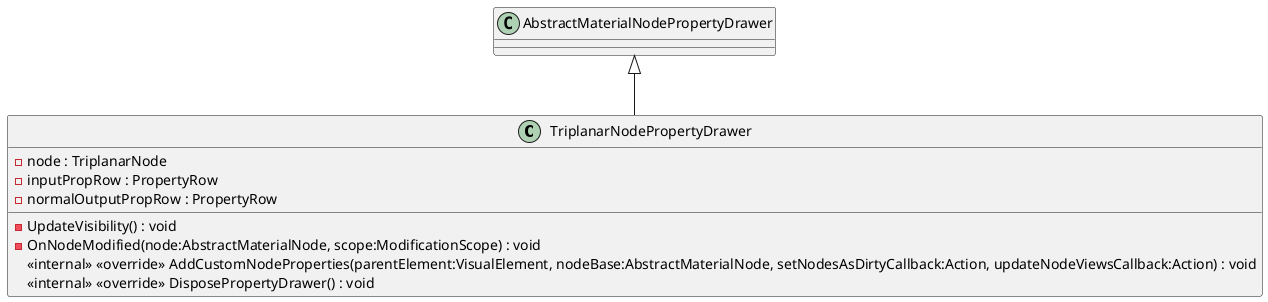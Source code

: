 @startuml
class TriplanarNodePropertyDrawer {
    - node : TriplanarNode
    - inputPropRow : PropertyRow
    - normalOutputPropRow : PropertyRow
    - UpdateVisibility() : void
    - OnNodeModified(node:AbstractMaterialNode, scope:ModificationScope) : void
    <<internal>> <<override>> AddCustomNodeProperties(parentElement:VisualElement, nodeBase:AbstractMaterialNode, setNodesAsDirtyCallback:Action, updateNodeViewsCallback:Action) : void
    <<internal>> <<override>> DisposePropertyDrawer() : void
}
AbstractMaterialNodePropertyDrawer <|-- TriplanarNodePropertyDrawer
@enduml
